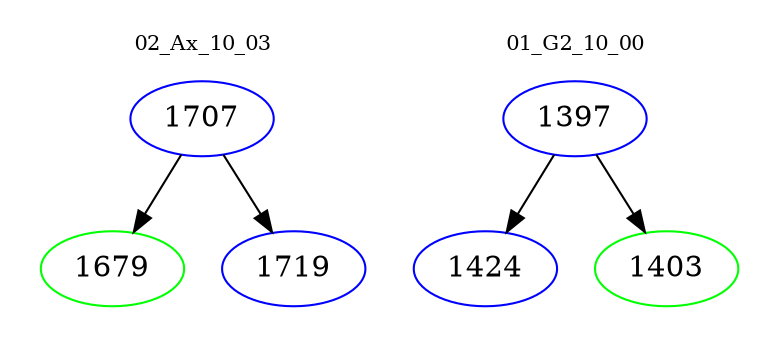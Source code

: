 digraph{
subgraph cluster_0 {
color = white
label = "02_Ax_10_03";
fontsize=10;
T0_1707 [label="1707", color="blue"]
T0_1707 -> T0_1679 [color="black"]
T0_1679 [label="1679", color="green"]
T0_1707 -> T0_1719 [color="black"]
T0_1719 [label="1719", color="blue"]
}
subgraph cluster_1 {
color = white
label = "01_G2_10_00";
fontsize=10;
T1_1397 [label="1397", color="blue"]
T1_1397 -> T1_1424 [color="black"]
T1_1424 [label="1424", color="blue"]
T1_1397 -> T1_1403 [color="black"]
T1_1403 [label="1403", color="green"]
}
}
